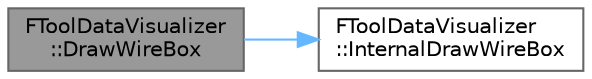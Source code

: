 digraph "FToolDataVisualizer::DrawWireBox"
{
 // INTERACTIVE_SVG=YES
 // LATEX_PDF_SIZE
  bgcolor="transparent";
  edge [fontname=Helvetica,fontsize=10,labelfontname=Helvetica,labelfontsize=10];
  node [fontname=Helvetica,fontsize=10,shape=box,height=0.2,width=0.4];
  rankdir="LR";
  Node1 [id="Node000001",label="FToolDataVisualizer\l::DrawWireBox",height=0.2,width=0.4,color="gray40", fillcolor="grey60", style="filled", fontcolor="black",tooltip="Draw a 3D box, parameterized the same as the 3D circle but extruded by Height."];
  Node1 -> Node2 [id="edge1_Node000001_Node000002",color="steelblue1",style="solid",tooltip=" "];
  Node2 [id="Node000002",label="FToolDataVisualizer\l::InternalDrawWireBox",height=0.2,width=0.4,color="grey40", fillcolor="white", style="filled",URL="$d1/d0f/classFToolDataVisualizer.html#a8d0870bc7a08df82f7bf27f4b372b2fd",tooltip=" "];
}
